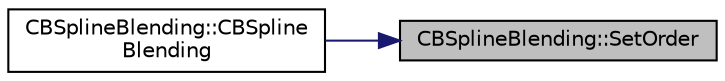 digraph "CBSplineBlending::SetOrder"
{
 // LATEX_PDF_SIZE
  edge [fontname="Helvetica",fontsize="10",labelfontname="Helvetica",labelfontsize="10"];
  node [fontname="Helvetica",fontsize="10",shape=record];
  rankdir="RL";
  Node1 [label="CBSplineBlending::SetOrder",height=0.2,width=0.4,color="black", fillcolor="grey75", style="filled", fontcolor="black",tooltip="Set the order and number of control points."];
  Node1 -> Node2 [dir="back",color="midnightblue",fontsize="10",style="solid",fontname="Helvetica"];
  Node2 [label="CBSplineBlending::CBSpline\lBlending",height=0.2,width=0.4,color="black", fillcolor="white", style="filled",URL="$classCBSplineBlending.html#a611cfd699c022a1ae2f2d733ce8d2bd8",tooltip="Constructor of the class."];
}
